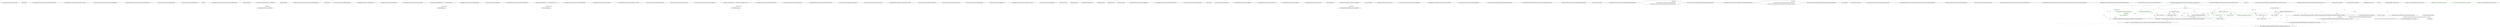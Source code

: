 digraph  {
m1_51 [cluster="Humanizer.Bytes.ByteSize.FromBits(long)", file="EnglishNumberToWordsConverter.cs", label="Entry Humanizer.Bytes.ByteSize.FromBits(long)", span="93-93"];
m1_5 [cluster="Unk.Equal", file="EnglishNumberToWordsConverter.cs", label="Entry Unk.Equal", span=""];
m1_26 [cluster="Humanizer.Tests.Bytes.ParsingTests.TryParseWorksWithLotsOfSpaces()", file="EnglishNumberToWordsConverter.cs", label="Entry Humanizer.Tests.Bytes.ParsingTests.TryParseWorksWithLotsOfSpaces()", span="45-45"];
m1_27 [cluster="Humanizer.Tests.Bytes.ParsingTests.TryParseWorksWithLotsOfSpaces()", file="EnglishNumberToWordsConverter.cs", label="Assert.Equal(ByteSize.FromKilobytes(100), ByteSize.Parse('' 100 KB ''))", span="47-47"];
m1_28 [cluster="Humanizer.Tests.Bytes.ParsingTests.TryParseWorksWithLotsOfSpaces()", file="EnglishNumberToWordsConverter.cs", label="Exit Humanizer.Tests.Bytes.ParsingTests.TryParseWorksWithLotsOfSpaces()", span="45-45"];
m1_12 [cluster="Humanizer.Bytes.ByteSize.TryParse(string, out Humanizer.Bytes.ByteSize)", file="EnglishNumberToWordsConverter.cs", label="Entry Humanizer.Bytes.ByteSize.TryParse(string, out Humanizer.Bytes.ByteSize)", span="280-280"];
m1_17 [cluster="Humanizer.Bytes.ByteSize.FromMegabytes(double)", file="EnglishNumberToWordsConverter.cs", label="Entry Humanizer.Bytes.ByteSize.FromMegabytes(double)", span="108-108"];
m1_55 [cluster="Humanizer.Bytes.ByteSize.FromBytes(double)", file="EnglishNumberToWordsConverter.cs", label="Entry Humanizer.Bytes.ByteSize.FromBytes(double)", span="98-98"];
m1_32 [cluster="Unk.>", file="EnglishNumberToWordsConverter.cs", label="Entry Unk.>", span=""];
m1_18 [cluster="Humanizer.Tests.Bytes.ParsingTests.TryParseReturnsFalseOnBadValue(string)", file="EnglishNumberToWordsConverter.cs", label="Entry Humanizer.Tests.Bytes.ParsingTests.TryParseReturnsFalseOnBadValue(string)", span="35-35"];
m1_19 [cluster="Humanizer.Tests.Bytes.ParsingTests.TryParseReturnsFalseOnBadValue(string)", file="EnglishNumberToWordsConverter.cs", label="ByteSize resultByteSize", span="37-37"];
m1_20 [cluster="Humanizer.Tests.Bytes.ParsingTests.TryParseReturnsFalseOnBadValue(string)", file="EnglishNumberToWordsConverter.cs", label="var resultBool = ByteSize.TryParse(input, out resultByteSize)", span="38-38"];
m1_21 [cluster="Humanizer.Tests.Bytes.ParsingTests.TryParseReturnsFalseOnBadValue(string)", file="EnglishNumberToWordsConverter.cs", label="Assert.False(resultBool)", span="40-40"];
m1_22 [cluster="Humanizer.Tests.Bytes.ParsingTests.TryParseReturnsFalseOnBadValue(string)", file="EnglishNumberToWordsConverter.cs", label="Assert.Equal(new ByteSize(), resultByteSize)", span="41-41"];
m1_23 [cluster="Humanizer.Tests.Bytes.ParsingTests.TryParseReturnsFalseOnBadValue(string)", file="EnglishNumberToWordsConverter.cs", label="Exit Humanizer.Tests.Bytes.ParsingTests.TryParseReturnsFalseOnBadValue(string)", span="35-35"];
m1_24 [cluster="Unk.False", file="EnglishNumberToWordsConverter.cs", label="Entry Unk.False", span=""];
m1_48 [cluster="Humanizer.Tests.Bytes.ParsingTests.ParseBits()", file="EnglishNumberToWordsConverter.cs", label="Entry Humanizer.Tests.Bytes.ParsingTests.ParseBits()", span="69-69"];
m1_49 [cluster="Humanizer.Tests.Bytes.ParsingTests.ParseBits()", file="EnglishNumberToWordsConverter.cs", label="Assert.Equal(ByteSize.FromBits(1), ByteSize.Parse(''1b''))", span="71-71"];
m1_50 [cluster="Humanizer.Tests.Bytes.ParsingTests.ParseBits()", file="EnglishNumberToWordsConverter.cs", label="Exit Humanizer.Tests.Bytes.ParsingTests.ParseBits()", span="69-69"];
m1_42 [cluster="Humanizer.Tests.Bytes.ParsingTests.ParseThrowsOnNull()", file="EnglishNumberToWordsConverter.cs", label="Entry Humanizer.Tests.Bytes.ParsingTests.ParseThrowsOnNull()", span="63-63"];
m1_43 [cluster="Humanizer.Tests.Bytes.ParsingTests.ParseThrowsOnNull()", file="EnglishNumberToWordsConverter.cs", label="Assert.Throws<ArgumentNullException>(() => { ByteSize.Parse(null); })", span="65-65"];
m1_44 [cluster="Humanizer.Tests.Bytes.ParsingTests.ParseThrowsOnNull()", file="EnglishNumberToWordsConverter.cs", label="Exit Humanizer.Tests.Bytes.ParsingTests.ParseThrowsOnNull()", span="63-63"];
m1_4 [cluster="Humanizer.Bytes.ByteSize.Parse(string)", file="EnglishNumberToWordsConverter.cs", label="Entry Humanizer.Bytes.ByteSize.Parse(string)", span="354-354"];
m1_29 [cluster="Humanizer.Tests.Bytes.ParsingTests.ParseThrowsOnPartialBits()", file="EnglishNumberToWordsConverter.cs", label="Entry Humanizer.Tests.Bytes.ParsingTests.ParseThrowsOnPartialBits()", span="51-51"];
m1_30 [cluster="Humanizer.Tests.Bytes.ParsingTests.ParseThrowsOnPartialBits()", file="EnglishNumberToWordsConverter.cs", label="Assert.Throws<FormatException>(() => { ByteSize.Parse(''10.5b''); })", span="53-53"];
m1_31 [cluster="Humanizer.Tests.Bytes.ParsingTests.ParseThrowsOnPartialBits()", file="EnglishNumberToWordsConverter.cs", label="Exit Humanizer.Tests.Bytes.ParsingTests.ParseThrowsOnPartialBits()", span="51-51"];
m1_66 [cluster="Humanizer.Tests.Bytes.ParsingTests.ParseTerabytes()", file="EnglishNumberToWordsConverter.cs", label="Entry Humanizer.Tests.Bytes.ParsingTests.ParseTerabytes()", span="99-99"];
m1_67 [cluster="Humanizer.Tests.Bytes.ParsingTests.ParseTerabytes()", file="EnglishNumberToWordsConverter.cs", label="Assert.Equal(ByteSize.FromTerabytes(100), ByteSize.Parse(''100TB''))", span="101-101"];
m1_68 [cluster="Humanizer.Tests.Bytes.ParsingTests.ParseTerabytes()", file="EnglishNumberToWordsConverter.cs", label="Exit Humanizer.Tests.Bytes.ParsingTests.ParseTerabytes()", span="99-99"];
m1_69 [cluster="Humanizer.Bytes.ByteSize.FromTerabytes(double)", file="EnglishNumberToWordsConverter.cs", label="Entry Humanizer.Bytes.ByteSize.FromTerabytes(double)", span="118-118"];
m1_36 [cluster="Humanizer.Tests.Bytes.ParsingTests.ParseThrowsOnInvalid()", file="EnglishNumberToWordsConverter.cs", label="Entry Humanizer.Tests.Bytes.ParsingTests.ParseThrowsOnInvalid()", span="57-57"];
m1_37 [cluster="Humanizer.Tests.Bytes.ParsingTests.ParseThrowsOnInvalid()", file="EnglishNumberToWordsConverter.cs", label="Assert.Throws<FormatException>(() => { ByteSize.Parse(''Unexpected Value''); })", span="59-59"];
m1_38 [cluster="Humanizer.Tests.Bytes.ParsingTests.ParseThrowsOnInvalid()", file="EnglishNumberToWordsConverter.cs", label="Exit Humanizer.Tests.Bytes.ParsingTests.ParseThrowsOnInvalid()", span="57-57"];
m1_59 [cluster="Humanizer.Tests.Bytes.ParsingTests.ParseMegabytes()", file="EnglishNumberToWordsConverter.cs", label="Entry Humanizer.Tests.Bytes.ParsingTests.ParseMegabytes()", span="87-87"];
m1_60 [cluster="Humanizer.Tests.Bytes.ParsingTests.ParseMegabytes()", file="EnglishNumberToWordsConverter.cs", label="Assert.Equal(ByteSize.FromMegabytes(1000), ByteSize.Parse(''1000MB''))", span="89-89"];
m1_61 [cluster="Humanizer.Tests.Bytes.ParsingTests.ParseMegabytes()", file="EnglishNumberToWordsConverter.cs", label="Exit Humanizer.Tests.Bytes.ParsingTests.ParseMegabytes()", span="87-87"];
m1_56 [cluster="Humanizer.Tests.Bytes.ParsingTests.ParseKilobytes()", file="EnglishNumberToWordsConverter.cs", label="Entry Humanizer.Tests.Bytes.ParsingTests.ParseKilobytes()", span="81-81"];
m1_57 [cluster="Humanizer.Tests.Bytes.ParsingTests.ParseKilobytes()", file="EnglishNumberToWordsConverter.cs", label="Assert.Equal(ByteSize.FromKilobytes(1020), ByteSize.Parse(''1020KB''))", span="83-83"];
m1_58 [cluster="Humanizer.Tests.Bytes.ParsingTests.ParseKilobytes()", file="EnglishNumberToWordsConverter.cs", label="Exit Humanizer.Tests.Bytes.ParsingTests.ParseKilobytes()", span="81-81"];
m1_65 [cluster="Humanizer.Bytes.ByteSize.FromGigabytes(double)", file="EnglishNumberToWordsConverter.cs", label="Entry Humanizer.Bytes.ByteSize.FromGigabytes(double)", span="113-113"];
m1_3 [cluster="Humanizer.Bytes.ByteSize.FromKilobytes(double)", file="EnglishNumberToWordsConverter.cs", label="Entry Humanizer.Bytes.ByteSize.FromKilobytes(double)", span="103-103"];
m1_0 [cluster="Humanizer.Tests.Bytes.ParsingTests.Parse()", file="EnglishNumberToWordsConverter.cs", label="Entry Humanizer.Tests.Bytes.ParsingTests.Parse()", span="10-10"];
m1_1 [cluster="Humanizer.Tests.Bytes.ParsingTests.Parse()", file="EnglishNumberToWordsConverter.cs", label="Assert.Equal(ByteSize.FromKilobytes(1020), ByteSize.Parse(''1020KB''))", span="12-12"];
m1_2 [cluster="Humanizer.Tests.Bytes.ParsingTests.Parse()", file="EnglishNumberToWordsConverter.cs", label="Exit Humanizer.Tests.Bytes.ParsingTests.Parse()", span="10-10"];
m1_45 [cluster="lambda expression", file="EnglishNumberToWordsConverter.cs", label="Entry lambda expression", span="65-65"];
m1_33 [cluster="lambda expression", file="EnglishNumberToWordsConverter.cs", label="Entry lambda expression", span="53-53"];
m1_34 [cluster="lambda expression", file="EnglishNumberToWordsConverter.cs", label="ByteSize.Parse(''10.5b'')", span="53-53"];
m1_35 [cluster="lambda expression", file="EnglishNumberToWordsConverter.cs", label="Exit lambda expression", span="53-53"];
m1_39 [cluster="lambda expression", file="EnglishNumberToWordsConverter.cs", label="Entry lambda expression", span="59-59"];
m1_40 [cluster="lambda expression", file="EnglishNumberToWordsConverter.cs", label="ByteSize.Parse(''Unexpected Value'')", span="59-59"];
m1_41 [cluster="lambda expression", file="EnglishNumberToWordsConverter.cs", label="Exit lambda expression", span="59-59"];
m1_46 [cluster="lambda expression", file="EnglishNumberToWordsConverter.cs", label="ByteSize.Parse(null)", span="65-65"];
m1_47 [cluster="lambda expression", file="EnglishNumberToWordsConverter.cs", label="Exit lambda expression", span="65-65"];
m1_62 [cluster="Humanizer.Tests.Bytes.ParsingTests.ParseGigabytes()", file="EnglishNumberToWordsConverter.cs", label="Entry Humanizer.Tests.Bytes.ParsingTests.ParseGigabytes()", span="93-93"];
m1_63 [cluster="Humanizer.Tests.Bytes.ParsingTests.ParseGigabytes()", file="EnglishNumberToWordsConverter.cs", label="Assert.Equal(ByteSize.FromGigabytes(805), ByteSize.Parse(''805GB''))", span="95-95"];
m1_64 [cluster="Humanizer.Tests.Bytes.ParsingTests.ParseGigabytes()", file="EnglishNumberToWordsConverter.cs", label="Exit Humanizer.Tests.Bytes.ParsingTests.ParseGigabytes()", span="93-93"];
m1_13 [cluster="Unk.True", file="EnglishNumberToWordsConverter.cs", label="Entry Unk.True", span=""];
m1_25 [cluster="Humanizer.Bytes.ByteSize.ByteSize()", file="EnglishNumberToWordsConverter.cs", label="Entry Humanizer.Bytes.ByteSize.ByteSize()", span="8-8"];
m1_52 [cluster="Humanizer.Tests.Bytes.ParsingTests.ParseBytes()", file="EnglishNumberToWordsConverter.cs", label="Entry Humanizer.Tests.Bytes.ParsingTests.ParseBytes()", span="75-75"];
m1_53 [cluster="Humanizer.Tests.Bytes.ParsingTests.ParseBytes()", file="EnglishNumberToWordsConverter.cs", label="Assert.Equal(ByteSize.FromBytes(1), ByteSize.Parse(''1B''))", span="77-77"];
m1_54 [cluster="Humanizer.Tests.Bytes.ParsingTests.ParseBytes()", file="EnglishNumberToWordsConverter.cs", label="Exit Humanizer.Tests.Bytes.ParsingTests.ParseBytes()", span="75-75"];
m1_6 [cluster="Humanizer.Tests.Bytes.ParsingTests.TryParse()", file="EnglishNumberToWordsConverter.cs", label="Entry Humanizer.Tests.Bytes.ParsingTests.TryParse()", span="16-16"];
m1_7 [cluster="Humanizer.Tests.Bytes.ParsingTests.TryParse()", file="EnglishNumberToWordsConverter.cs", label="ByteSize resultByteSize", span="18-18"];
m1_8 [cluster="Humanizer.Tests.Bytes.ParsingTests.TryParse()", file="EnglishNumberToWordsConverter.cs", label="var resultBool = ByteSize.TryParse(''1020KB'', out resultByteSize)", span="19-19"];
m1_9 [cluster="Humanizer.Tests.Bytes.ParsingTests.TryParse()", file="EnglishNumberToWordsConverter.cs", label="Assert.True(resultBool)", span="21-21"];
m1_10 [cluster="Humanizer.Tests.Bytes.ParsingTests.TryParse()", file="EnglishNumberToWordsConverter.cs", label="Assert.Equal(ByteSize.FromKilobytes(1020), resultByteSize)", span="22-22"];
m1_11 [cluster="Humanizer.Tests.Bytes.ParsingTests.TryParse()", file="EnglishNumberToWordsConverter.cs", label="Exit Humanizer.Tests.Bytes.ParsingTests.TryParse()", span="16-16"];
m1_14 [cluster="Humanizer.Tests.Bytes.ParsingTests.ParseDecimalMegabytes()", file="EnglishNumberToWordsConverter.cs", label="Entry Humanizer.Tests.Bytes.ParsingTests.ParseDecimalMegabytes()", span="26-26"];
m1_15 [cluster="Humanizer.Tests.Bytes.ParsingTests.ParseDecimalMegabytes()", file="EnglishNumberToWordsConverter.cs", label="Assert.Equal(ByteSize.FromMegabytes(100.5), ByteSize.Parse(''100.5MB''))", span="28-28"];
m1_16 [cluster="Humanizer.Tests.Bytes.ParsingTests.ParseDecimalMegabytes()", file="EnglishNumberToWordsConverter.cs", label="Exit Humanizer.Tests.Bytes.ParsingTests.ParseDecimalMegabytes()", span="26-26"];
m3_15 [cluster="Humanizer.Tests.EnumHumanizeTests.AllCapitalMembersAreReturnedAsIs()", file="NumberToOrdinalWordsTests.cs", label="Entry Humanizer.Tests.EnumHumanizeTests.AllCapitalMembersAreReturnedAsIs()", span="35-35"];
m3_16 [cluster="Humanizer.Tests.EnumHumanizeTests.AllCapitalMembersAreReturnedAsIs()", file="NumberToOrdinalWordsTests.cs", label="Assert.Equal(EnumUnderTest.ALLCAPITALS.ToString(), EnumUnderTest.ALLCAPITALS.Humanize())", span="37-37"];
m3_17 [cluster="Humanizer.Tests.EnumHumanizeTests.AllCapitalMembersAreReturnedAsIs()", file="NumberToOrdinalWordsTests.cs", label="Exit Humanizer.Tests.EnumHumanizeTests.AllCapitalMembersAreReturnedAsIs()", span="35-35"];
m3_18 [cluster="System.Enum.ToString()", file="NumberToOrdinalWordsTests.cs", label="Entry System.Enum.ToString()", span="0-0"];
m3_8 [cluster="Humanizer.Tests.EnumHumanizeTests.CanApplyTitleCasingOnEnumHumanization()", file="NumberToOrdinalWordsTests.cs", label="Entry Humanizer.Tests.EnumHumanizeTests.CanApplyTitleCasingOnEnumHumanization()", span="19-19"];
m3_9 [cluster="Humanizer.Tests.EnumHumanizeTests.CanApplyTitleCasingOnEnumHumanization()", file="NumberToOrdinalWordsTests.cs", label="Assert.Equal(\r\n                EnumTestsResources.MemberWithoutDescriptionAttributeTitle, \r\n                EnumUnderTest.MemberWithoutDescriptionAttribute.Humanize(LetterCasing.Title))", span="21-23"];
m3_10 [cluster="Humanizer.Tests.EnumHumanizeTests.CanApplyTitleCasingOnEnumHumanization()", file="NumberToOrdinalWordsTests.cs", label="Exit Humanizer.Tests.EnumHumanizeTests.CanApplyTitleCasingOnEnumHumanization()", span="19-19"];
m3_12 [cluster="Humanizer.Tests.EnumHumanizeTests.CanApplyLowerCaseCasingOnEnumHumanization()", file="NumberToOrdinalWordsTests.cs", label="Entry Humanizer.Tests.EnumHumanizeTests.CanApplyLowerCaseCasingOnEnumHumanization()", span="27-27"];
m3_13 [cluster="Humanizer.Tests.EnumHumanizeTests.CanApplyLowerCaseCasingOnEnumHumanization()", file="NumberToOrdinalWordsTests.cs", label="Assert.Equal(\r\n                EnumTestsResources.MemberWithoutDescriptionAttributeLowerCase, \r\n                EnumUnderTest.MemberWithoutDescriptionAttribute.Humanize(LetterCasing.LowerCase))", span="29-31"];
m3_14 [cluster="Humanizer.Tests.EnumHumanizeTests.CanApplyLowerCaseCasingOnEnumHumanization()", file="NumberToOrdinalWordsTests.cs", label="Exit Humanizer.Tests.EnumHumanizeTests.CanApplyLowerCaseCasingOnEnumHumanization()", span="27-27"];
m3_4 [cluster="Unk.Equal", file="NumberToOrdinalWordsTests.cs", label="Entry Unk.Equal", span=""];
m3_3 [cluster="System.Enum.Humanize()", file="NumberToOrdinalWordsTests.cs", label="Entry System.Enum.Humanize()", span="15-15"];
m3_0 [cluster="Humanizer.Tests.EnumHumanizeTests.HonorsDescriptionAttribute()", file="NumberToOrdinalWordsTests.cs", label="Entry Humanizer.Tests.EnumHumanizeTests.HonorsDescriptionAttribute()", span="7-7"];
m3_1 [cluster="Humanizer.Tests.EnumHumanizeTests.HonorsDescriptionAttribute()", file="NumberToOrdinalWordsTests.cs", label="Assert.Equal(EnumTestsResources.CustomDescription, EnumUnderTest.MemberWithDescriptionAttribute.Humanize())", span="9-9"];
m3_2 [cluster="Humanizer.Tests.EnumHumanizeTests.HonorsDescriptionAttribute()", file="NumberToOrdinalWordsTests.cs", label="Exit Humanizer.Tests.EnumHumanizeTests.HonorsDescriptionAttribute()", span="7-7"];
m3_11 [cluster="System.Enum.Humanize(Humanizer.LetterCasing)", file="NumberToOrdinalWordsTests.cs", label="Entry System.Enum.Humanize(Humanizer.LetterCasing)", span="59-59"];
m3_5 [cluster="Humanizer.Tests.EnumHumanizeTests.CanHumanizeMembersWithoutDescriptionAttribute()", file="NumberToOrdinalWordsTests.cs", label="Entry Humanizer.Tests.EnumHumanizeTests.CanHumanizeMembersWithoutDescriptionAttribute()", span="13-13"];
m3_6 [cluster="Humanizer.Tests.EnumHumanizeTests.CanHumanizeMembersWithoutDescriptionAttribute()", file="NumberToOrdinalWordsTests.cs", label="Assert.Equal(EnumTestsResources.MemberWithoutDescriptionAttributeSentence, EnumUnderTest.MemberWithoutDescriptionAttribute.Humanize())", span="15-15"];
m3_7 [cluster="Humanizer.Tests.EnumHumanizeTests.CanHumanizeMembersWithoutDescriptionAttribute()", file="NumberToOrdinalWordsTests.cs", label="Exit Humanizer.Tests.EnumHumanizeTests.CanHumanizeMembersWithoutDescriptionAttribute()", span="13-13"];
m4_41 [cluster="string.Join(string, System.Collections.Generic.IEnumerable<string>)", file="NumberToWordsExtension.cs", label="Entry string.Join(string, System.Collections.Generic.IEnumerable<string>)", span="0-0"];
m4_35 [cluster="Humanizer.Localisation.NumberToWords.GermanNumberToWordsConverter.Convert(int)", file="NumberToWordsExtension.cs", label="return string.Join('''', parts);", span="70-70"];
m4_38 [cluster="Humanizer.Configuration.ILocaleAwareFormatter.FormatNumberInString(string, object)", file="NumberToWordsExtension.cs", label="Entry Humanizer.Configuration.ILocaleAwareFormatter.FormatNumberInString(string, object)", span="14-14"];
m4_39 [cluster="System.Math.Floor(double)", file="NumberToWordsExtension.cs", label="Entry System.Math.Floor(double)", span="0-0"];
m4_42 [cluster="Humanizer.Localisation.NumberToWords.GermanNumberToWordsConverter.Part(string, string, int)", file="NumberToWordsExtension.cs", label="number == 1", span="75-75"];
m4_43 [cluster="Humanizer.Localisation.NumberToWords.GermanNumberToWordsConverter.Part(string, string, int)", file="NumberToWordsExtension.cs", label="return singular;", span="76-76"];
m4_44 [cluster="Humanizer.Localisation.NumberToWords.GermanNumberToWordsConverter.Part(string, string, int)", file="NumberToWordsExtension.cs", label="return string.Format(pluralFormat, Convert(number));", span="77-77"];
m4_45 [cluster="Humanizer.Localisation.NumberToWords.GermanNumberToWordsConverter.Part(string, string, int)", file="NumberToWordsExtension.cs", label="Exit Humanizer.Localisation.NumberToWords.GermanNumberToWordsConverter.Part(string, string, int)", span="73-73"];
m4_36 [cluster="Humanizer.Localisation.NumberToWords.GermanNumberToWordsConverter.Convert(int)", file="NumberToWordsExtension.cs", label="Exit Humanizer.Localisation.NumberToWords.GermanNumberToWordsConverter.Convert(int)", span="9-9"];
m4_37 [cluster="string.Format(string, object)", file="NumberToWordsExtension.cs", label="Entry string.Format(string, object)", span="0-0"];
m4_40 [cluster="System.Convert.ToInt32(double)", file="NumberToWordsExtension.cs", label="Entry System.Convert.ToInt32(double)", span="0-0"];
m4_0 [cluster="Humanizer.DateHumanizeExtensions.Humanize(System.DateTime, bool, System.DateTime?)", file="NumberToWordsExtension.cs", label="Entry Humanizer.DateHumanizeExtensions.Humanize(System.DateTime, bool, System.DateTime?)", span="21-21"];
m4_1 [cluster="Humanizer.DateHumanizeExtensions.Humanize(System.DateTime, bool, System.DateTime?)", file="NumberToWordsExtension.cs", label="dateToCompareAgainst == null", span="23-23"];
m4_3 [cluster="Humanizer.DateHumanizeExtensions.Humanize(System.DateTime, bool, System.DateTime?)", file="NumberToWordsExtension.cs", label="int second = 1", span="26-26"];
m4_4 [cluster="Humanizer.DateHumanizeExtensions.Humanize(System.DateTime, bool, System.DateTime?)", file="NumberToWordsExtension.cs", label="int minute = 60 * second", span="27-27"];
m4_6 [cluster="Humanizer.DateHumanizeExtensions.Humanize(System.DateTime, bool, System.DateTime?)", file="NumberToWordsExtension.cs", label="int day = 24 * hour", span="29-29"];
m4_9 [cluster="Humanizer.DateHumanizeExtensions.Humanize(System.DateTime, bool, System.DateTime?)", color=green, community=0, file="NumberToWordsExtension.cs", label="!utcDate", prediction=0, span="33-33"];
m4_12 [cluster="Humanizer.DateHumanizeExtensions.Humanize(System.DateTime, bool, System.DateTime?)", color=green, community=0, file="NumberToWordsExtension.cs", label="return Resources.DateHumanize_not_yet;", prediction=0, span="37-37"];
m4_15 [cluster="Humanizer.DateHumanizeExtensions.Humanize(System.DateTime, bool, System.DateTime?)", file="NumberToWordsExtension.cs", label="delta < 1 * minute", span="42-42"];
m4_18 [cluster="Humanizer.DateHumanizeExtensions.Humanize(System.DateTime, bool, System.DateTime?)", file="NumberToWordsExtension.cs", label="return Resources.DateHumanize_a_minute_ago;", span="46-46"];
m4_22 [cluster="Humanizer.DateHumanizeExtensions.Humanize(System.DateTime, bool, System.DateTime?)", color=green, community=0, file="NumberToWordsExtension.cs", label="return Resources.DateHumanize_an_hour_ago;", prediction=0, span="52-52"];
m4_25 [cluster="Humanizer.DateHumanizeExtensions.Humanize(System.DateTime, bool, System.DateTime?)", file="NumberToWordsExtension.cs", label="delta < 48 * hour", span="57-57"];
m4_26 [cluster="Humanizer.DateHumanizeExtensions.Humanize(System.DateTime, bool, System.DateTime?)", file="NumberToWordsExtension.cs", label="return Resources.DateHumanize_yesterday;", span="58-58"];
m4_27 [cluster="Humanizer.DateHumanizeExtensions.Humanize(System.DateTime, bool, System.DateTime?)", file="NumberToWordsExtension.cs", label="delta < 30 * day", span="60-60"];
m4_28 [cluster="Humanizer.DateHumanizeExtensions.Humanize(System.DateTime, bool, System.DateTime?)", file="NumberToWordsExtension.cs", label="return Configurator.Formatter.FormatNumberInString(Resources.DateHumanize__days_ago, ts.Days);", span="61-61"];
m4_29 [cluster="Humanizer.DateHumanizeExtensions.Humanize(System.DateTime, bool, System.DateTime?)", file="NumberToWordsExtension.cs", label="delta < 12 * month", span="63-63"];
m4_31 [cluster="Humanizer.DateHumanizeExtensions.Humanize(System.DateTime, bool, System.DateTime?)", file="NumberToWordsExtension.cs", label="return months <= 1 ? Resources.DateHumanize_one_month_ago : Configurator.Formatter.FormatNumberInString(Resources.DateHumanize__months_ago, months);", span="66-66"];
m4_34 [cluster="Humanizer.DateHumanizeExtensions.Humanize(System.DateTime, bool, System.DateTime?)", file="NumberToWordsExtension.cs", label="Exit Humanizer.DateHumanizeExtensions.Humanize(System.DateTime, bool, System.DateTime?)", span="21-21"];
m4_2 [cluster="Humanizer.DateHumanizeExtensions.Humanize(System.DateTime, bool, System.DateTime?)", file="NumberToWordsExtension.cs", label="dateToCompareAgainst = DateTime.UtcNow", span="24-24"];
m4_5 [cluster="Humanizer.DateHumanizeExtensions.Humanize(System.DateTime, bool, System.DateTime?)", file="NumberToWordsExtension.cs", label="int hour = 60 * minute", span="28-28"];
m4_8 [cluster="Humanizer.DateHumanizeExtensions.Humanize(System.DateTime, bool, System.DateTime?)", color=green, community=0, file="NumberToWordsExtension.cs", label="var comparisonBase = dateToCompareAgainst.Value", prediction=0, span="32-32"];
m4_11 [cluster="Humanizer.DateHumanizeExtensions.Humanize(System.DateTime, bool, System.DateTime?)", color=green, community=0, file="NumberToWordsExtension.cs", label="input > comparisonBase", prediction=0, span="36-36"];
m4_14 [cluster="Humanizer.DateHumanizeExtensions.Humanize(System.DateTime, bool, System.DateTime?)", file="NumberToWordsExtension.cs", label="double delta = Math.Abs(ts.TotalSeconds)", span="40-40"];
m4_17 [cluster="Humanizer.DateHumanizeExtensions.Humanize(System.DateTime, bool, System.DateTime?)", file="NumberToWordsExtension.cs", label="delta < 2 * minute", span="45-45"];
m4_20 [cluster="Humanizer.DateHumanizeExtensions.Humanize(System.DateTime, bool, System.DateTime?)", file="NumberToWordsExtension.cs", label="return Configurator.Formatter.FormatNumberInString(Resources.DateHumanize__minutes_ago, ts.Minutes);", span="49-49"];
m4_24 [cluster="Humanizer.DateHumanizeExtensions.Humanize(System.DateTime, bool, System.DateTime?)", file="NumberToWordsExtension.cs", label="return Configurator.Formatter.FormatNumberInString(Resources.DateHumanize__hours_ago, ts.Hours);", span="55-55"];
m4_30 [cluster="Humanizer.DateHumanizeExtensions.Humanize(System.DateTime, bool, System.DateTime?)", file="NumberToWordsExtension.cs", label="int months = Convert.ToInt32(Math.Floor((double)ts.Days / 30))", span="65-65"];
m4_33 [cluster="Humanizer.DateHumanizeExtensions.Humanize(System.DateTime, bool, System.DateTime?)", file="NumberToWordsExtension.cs", label="return years <= 1 ? Resources.DateHumanize_one_year_ago : Configurator.Formatter.FormatNumberInString(Resources.DateHumanize__years_ago, years);", span="70-70"];
m4_7 [cluster="Humanizer.DateHumanizeExtensions.Humanize(System.DateTime, bool, System.DateTime?)", color=green, community=0, file="NumberToWordsExtension.cs", label="int month = 30 * day", prediction=5, span="30-30"];
m4_10 [cluster="Humanizer.DateHumanizeExtensions.Humanize(System.DateTime, bool, System.DateTime?)", color=green, community=0, file="NumberToWordsExtension.cs", label="comparisonBase = comparisonBase.ToLocalTime()", prediction=6, span="34-34"];
m4_13 [cluster="Humanizer.DateHumanizeExtensions.Humanize(System.DateTime, bool, System.DateTime?)", color=green, community=0, file="NumberToWordsExtension.cs", label="var ts = new TimeSpan(comparisonBase.Ticks - input.Ticks)", prediction=7, span="39-39"];
m4_16 [cluster="Humanizer.DateHumanizeExtensions.Humanize(System.DateTime, bool, System.DateTime?)", file="NumberToWordsExtension.cs", label="return ts.Seconds == 1 ? Resources.DateHumanize_one_second_ago : Configurator.Formatter.FormatNumberInString(Resources.DateHumanize__seconds_ago, ts.Seconds);", span="43-43"];
m4_19 [cluster="Humanizer.DateHumanizeExtensions.Humanize(System.DateTime, bool, System.DateTime?)", file="NumberToWordsExtension.cs", label="delta < 45 * minute", span="48-48"];
m4_23 [cluster="Humanizer.DateHumanizeExtensions.Humanize(System.DateTime, bool, System.DateTime?)", file="NumberToWordsExtension.cs", label="delta < 24 * hour", span="54-54"];
m4_32 [cluster="Humanizer.DateHumanizeExtensions.Humanize(System.DateTime, bool, System.DateTime?)", file="NumberToWordsExtension.cs", label="int years = Convert.ToInt32(Math.Floor((double)ts.Days / 365))", span="69-69"];
m4_46 [file="NumberToWordsExtension.cs", label="Humanizer.Localisation.NumberToWords.GermanNumberToWordsConverter", span=""];
m1_20 -> m1_22  [color=darkseagreen4, key=1, label=resultByteSize, style=dashed];
m1_43 -> m1_45  [color=darkseagreen4, key=1, label="lambda expression", style=dashed];
m1_30 -> m1_33  [color=darkseagreen4, key=1, label="lambda expression", style=dashed];
m1_37 -> m1_39  [color=darkseagreen4, key=1, label="lambda expression", style=dashed];
m1_8 -> m1_10  [color=darkseagreen4, key=1, label=resultByteSize, style=dashed];
m4_39 -> m4_43  [color=darkseagreen4, key=1, label=string, style=dashed];
m4_39 -> m4_44  [color=darkseagreen4, key=1, label=string, style=dashed];
m4_0 -> m4_9  [color=green, key=1, label=bool, style=dashed];
m4_0 -> m4_12  [color=darkseagreen4, key=1, label=int, style=dashed];
m4_0 -> m4_15  [color=darkseagreen4, key=1, label=int, style=dashed];
m4_0 -> m4_18  [color=darkseagreen4, key=1, label=int, style=dashed];
m4_0 -> m4_22  [color=darkseagreen4, key=1, label=int, style=dashed];
m4_0 -> m4_25  [color=darkseagreen4, key=1, label=int, style=dashed];
m4_0 -> m4_26  [color=darkseagreen4, key=1, label=int, style=dashed];
m4_0 -> m4_27  [color=darkseagreen4, key=1, label=int, style=dashed];
m4_0 -> m4_28  [color=darkseagreen4, key=1, label=int, style=dashed];
m4_0 -> m4_29  [color=darkseagreen4, key=1, label=int, style=dashed];
m4_0 -> m4_31  [color=darkseagreen4, key=1, label=int, style=dashed];
m4_0 -> m4_34  [color=darkseagreen4, key=1, label=int, style=dashed];
m4_0 -> m4_11  [color=green, key=1, label="System.DateTime", style=dashed];
m4_4 -> m4_15  [color=darkseagreen4, key=1, label=minute, style=dashed];
m4_4 -> m4_17  [color=darkseagreen4, key=1, label=minute, style=dashed];
m4_4 -> m4_19  [color=darkseagreen4, key=1, label=minute, style=dashed];
m4_6 -> m4_27  [color=darkseagreen4, key=1, label=day, style=dashed];
m4_9 -> m4_9  [color=darkseagreen4, key=1, label=int, style=dashed];
m4_9 -> m4_12  [color=darkseagreen4, key=1, label=int, style=dashed];
m4_9 -> m4_15  [color=darkseagreen4, key=1, label=int, style=dashed];
m4_9 -> m4_18  [color=darkseagreen4, key=1, label=int, style=dashed];
m4_9 -> m4_22  [color=darkseagreen4, key=1, label=int, style=dashed];
m4_9 -> m4_25  [color=darkseagreen4, key=1, label=int, style=dashed];
m4_9 -> m4_26  [color=darkseagreen4, key=1, label=int, style=dashed];
m4_9 -> m4_27  [color=darkseagreen4, key=1, label=int, style=dashed];
m4_9 -> m4_28  [color=darkseagreen4, key=1, label=int, style=dashed];
m4_9 -> m4_29  [color=darkseagreen4, key=1, label=int, style=dashed];
m4_9 -> m4_31  [color=darkseagreen4, key=1, label=int, style=dashed];
m4_9 -> m4_34  [color=darkseagreen4, key=1, label=int, style=dashed];
m4_15 -> m4_15  [color=darkseagreen4, key=1, label=int, style=dashed];
m4_15 -> m4_18  [color=darkseagreen4, key=1, label=int, style=dashed];
m4_15 -> m4_22  [color=darkseagreen4, key=1, label=int, style=dashed];
m4_15 -> m4_25  [color=darkseagreen4, key=1, label=int, style=dashed];
m4_15 -> m4_26  [color=darkseagreen4, key=1, label=int, style=dashed];
m4_15 -> m4_27  [color=darkseagreen4, key=1, label=int, style=dashed];
m4_15 -> m4_28  [color=darkseagreen4, key=1, label=int, style=dashed];
m4_15 -> m4_29  [color=darkseagreen4, key=1, label=int, style=dashed];
m4_15 -> m4_31  [color=darkseagreen4, key=1, label=int, style=dashed];
m4_15 -> m4_34  [color=darkseagreen4, key=1, label=int, style=dashed];
m4_18 -> m4_20  [color=darkseagreen4, key=1, label=thousands, style=dashed];
m4_22 -> m4_24  [color=darkseagreen4, key=1, label=hundreds, style=dashed];
m4_25 -> m4_25  [color=darkseagreen4, key=1, label=int, style=dashed];
m4_25 -> m4_27  [color=darkseagreen4, key=1, label=int, style=dashed];
m4_25 -> m4_28  [color=darkseagreen4, key=1, label=int, style=dashed];
m4_25 -> m4_29  [color=darkseagreen4, key=1, label=int, style=dashed];
m4_25 -> m4_31  [color=darkseagreen4, key=1, label=int, style=dashed];
m4_25 -> m4_34  [color=darkseagreen4, key=1, label=int, style=dashed];
m4_28 -> m4_28  [color=darkseagreen4, key=1, label=ts, style=dashed];
m4_31 -> m4_33  [color=darkseagreen4, key=1, label=units, style=dashed];
m4_5 -> m4_11  [color=darkseagreen4, key=1, label=parts, style=dashed];
m4_5 -> m4_17  [color=darkseagreen4, key=1, label=parts, style=dashed];
m4_5 -> m4_20  [color=darkseagreen4, key=1, label=parts, style=dashed];
m4_5 -> m4_24  [color=darkseagreen4, key=1, label=parts, style=dashed];
m4_5 -> m4_29  [color=darkseagreen4, key=1, label=parts, style=dashed];
m4_5 -> m4_33  [color=darkseagreen4, key=1, label=parts, style=dashed];
m4_5 -> m4_34  [color=darkseagreen4, key=1, label=parts, style=dashed];
m4_5 -> m4_35  [color=darkseagreen4, key=1, label=parts, style=dashed];
m4_5 -> m4_23  [color=darkseagreen4, key=1, label=hour, style=dashed];
m4_5 -> m4_25  [color=darkseagreen4, key=1, label=hour, style=dashed];
m4_8 -> m4_11  [color=green, key=1, label=comparisonBase, style=dashed];
m4_14 -> m4_16  [color=darkseagreen4, key=1, label=ts, style=dashed];
m4_14 -> m4_17  [color=darkseagreen4, key=1, label=delta, style=dashed];
m4_14 -> m4_19  [color=darkseagreen4, key=1, label=delta, style=dashed];
m4_14 -> m4_20  [color=darkseagreen4, key=1, label=ts, style=dashed];
m4_14 -> m4_23  [color=darkseagreen4, key=1, label=delta, style=dashed];
m4_14 -> m4_24  [color=darkseagreen4, key=1, label=ts, style=dashed];
m4_14 -> m4_25  [color=darkseagreen4, key=1, label=delta, style=dashed];
m4_14 -> m4_27  [color=darkseagreen4, key=1, label=delta, style=dashed];
m4_14 -> m4_28  [color=darkseagreen4, key=1, label=ts, style=dashed];
m4_14 -> m4_29  [color=darkseagreen4, key=1, label=delta, style=dashed];
m4_20 -> m4_20  [color=darkseagreen4, key=1, label=ts, style=dashed];
m4_20 -> m4_24  [color=darkseagreen4, key=1, label=ts, style=dashed];
m4_20 -> m4_28  [color=darkseagreen4, key=1, label=ts, style=dashed];
m4_24 -> m4_24  [color=darkseagreen4, key=1, label=ts, style=dashed];
m4_24 -> m4_28  [color=darkseagreen4, key=1, label=ts, style=dashed];
m4_7 -> m4_29  [color=green, key=1, label=month, style=dashed];
m4_16 -> m4_16  [color=darkseagreen4, key=1, label=ts, style=dashed];
m4_16 -> m4_20  [color=darkseagreen4, key=1, label=ts, style=dashed];
m4_16 -> m4_24  [color=darkseagreen4, key=1, label=ts, style=dashed];
m4_16 -> m4_28  [color=darkseagreen4, key=1, label=ts, style=dashed];
m4_46 -> m4_20  [color=darkseagreen4, key=1, label="Humanizer.Localisation.NumberToWords.GermanNumberToWordsConverter", style=dashed];
m4_46 -> m4_24  [color=darkseagreen4, key=1, label="Humanizer.Localisation.NumberToWords.GermanNumberToWordsConverter", style=dashed];
m4_46 -> m4_44  [color=darkseagreen4, key=1, label="Humanizer.Localisation.NumberToWords.GermanNumberToWordsConverter", style=dashed];
}
